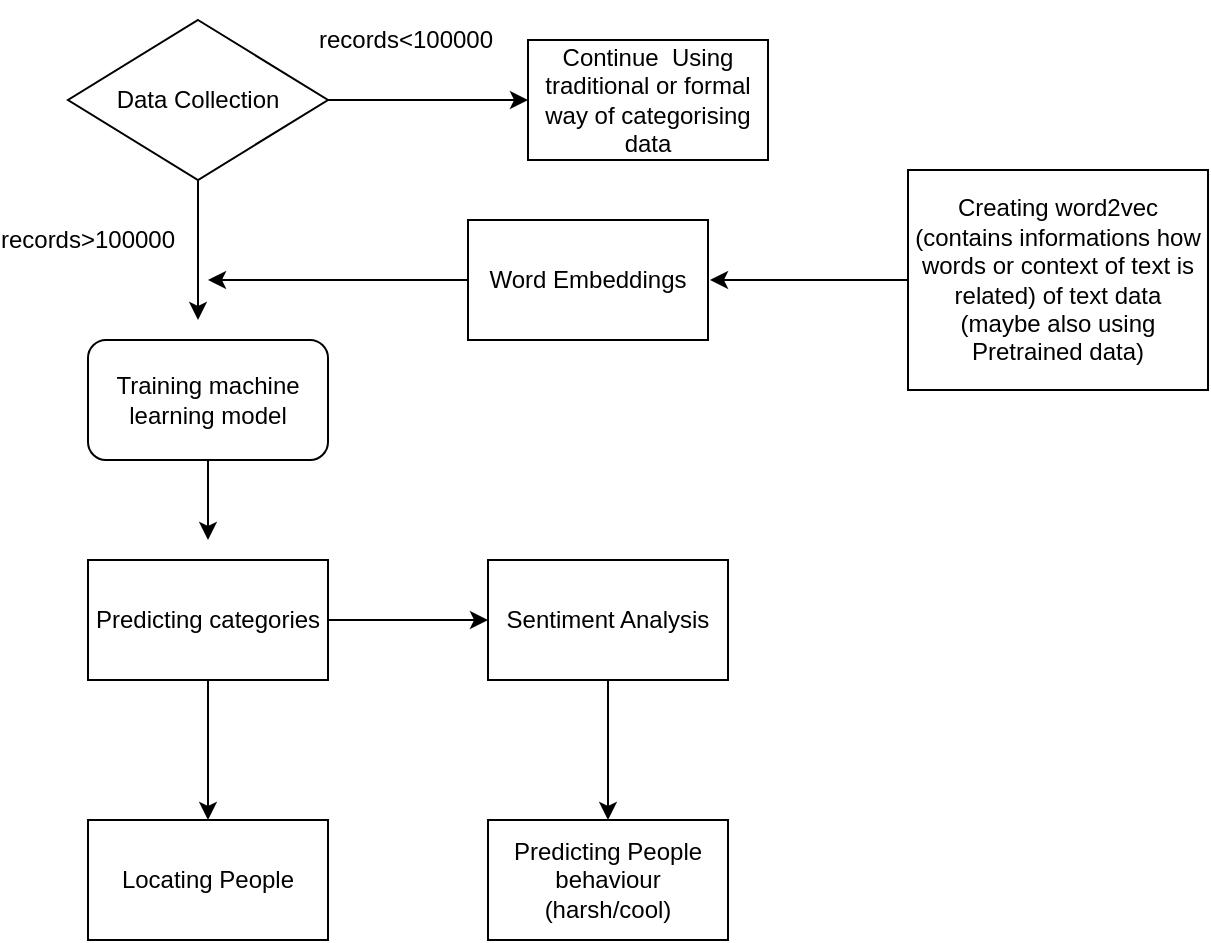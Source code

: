 <mxfile version="10.4.0" type="github"><diagram id="Mv2w0-TOs9MNQ4WdZRCM" name="Page-1"><mxGraphModel dx="502" dy="366" grid="1" gridSize="10" guides="1" tooltips="1" connect="1" arrows="1" fold="1" page="1" pageScale="1" pageWidth="850" pageHeight="1100" math="0" shadow="0"><root><mxCell id="0"/><mxCell id="1" parent="0"/><mxCell id="9j3f60XRd3tzoWbjvtz--1" value="Training machine learning model" style="rounded=1;whiteSpace=wrap;html=1;" parent="1" vertex="1"><mxGeometry x="50" y="220" width="120" height="60" as="geometry"/></mxCell><mxCell id="9j3f60XRd3tzoWbjvtz--24" value="" style="edgeStyle=orthogonalEdgeStyle;rounded=0;orthogonalLoop=1;jettySize=auto;html=1;entryX=0;entryY=0.5;entryDx=0;entryDy=0;" parent="1" source="9j3f60XRd3tzoWbjvtz--3" target="9j3f60XRd3tzoWbjvtz--26" edge="1"><mxGeometry relative="1" as="geometry"><mxPoint x="250" y="100" as="targetPoint"/></mxGeometry></mxCell><mxCell id="9j3f60XRd3tzoWbjvtz--3" value="Data Collection" style="rhombus;whiteSpace=wrap;html=1;" parent="1" vertex="1"><mxGeometry x="40" y="60" width="130" height="80" as="geometry"/></mxCell><mxCell id="9j3f60XRd3tzoWbjvtz--6" value="records&amp;gt;100000" style="text;html=1;strokeColor=none;fillColor=none;align=center;verticalAlign=middle;whiteSpace=wrap;rounded=0;direction=north;" parent="1" vertex="1"><mxGeometry x="40" y="150" width="20" height="40" as="geometry"/></mxCell><mxCell id="9j3f60XRd3tzoWbjvtz--8" value="" style="endArrow=classic;html=1;exitX=0.5;exitY=1;exitDx=0;exitDy=0;" parent="1" source="9j3f60XRd3tzoWbjvtz--3" edge="1"><mxGeometry width="50" height="50" relative="1" as="geometry"><mxPoint x="90" y="170" as="sourcePoint"/><mxPoint x="105" y="210" as="targetPoint"/></mxGeometry></mxCell><mxCell id="9j3f60XRd3tzoWbjvtz--9" value="" style="endArrow=classic;html=1;exitX=0.5;exitY=1;exitDx=0;exitDy=0;" parent="1" source="9j3f60XRd3tzoWbjvtz--1" edge="1"><mxGeometry width="50" height="50" relative="1" as="geometry"><mxPoint x="40" y="350" as="sourcePoint"/><mxPoint x="110" y="320" as="targetPoint"/></mxGeometry></mxCell><mxCell id="9j3f60XRd3tzoWbjvtz--12" value="" style="edgeStyle=orthogonalEdgeStyle;rounded=0;orthogonalLoop=1;jettySize=auto;html=1;" parent="1" source="9j3f60XRd3tzoWbjvtz--10" target="9j3f60XRd3tzoWbjvtz--11" edge="1"><mxGeometry relative="1" as="geometry"/></mxCell><mxCell id="9j3f60XRd3tzoWbjvtz--15" value="" style="edgeStyle=orthogonalEdgeStyle;rounded=0;orthogonalLoop=1;jettySize=auto;html=1;" parent="1" source="9j3f60XRd3tzoWbjvtz--10" target="9j3f60XRd3tzoWbjvtz--14" edge="1"><mxGeometry relative="1" as="geometry"/></mxCell><mxCell id="9j3f60XRd3tzoWbjvtz--10" value="Predicting categories" style="rounded=0;whiteSpace=wrap;html=1;" parent="1" vertex="1"><mxGeometry x="50" y="330" width="120" height="60" as="geometry"/></mxCell><mxCell id="9j3f60XRd3tzoWbjvtz--14" value="Locating People" style="rounded=0;whiteSpace=wrap;html=1;" parent="1" vertex="1"><mxGeometry x="50" y="460" width="120" height="60" as="geometry"/></mxCell><mxCell id="9j3f60XRd3tzoWbjvtz--11" value="Sentiment Analysis" style="rounded=0;whiteSpace=wrap;html=1;" parent="1" vertex="1"><mxGeometry x="250" y="330" width="120" height="60" as="geometry"/></mxCell><mxCell id="9j3f60XRd3tzoWbjvtz--17" style="edgeStyle=orthogonalEdgeStyle;rounded=0;orthogonalLoop=1;jettySize=auto;html=1;" parent="1" source="9j3f60XRd3tzoWbjvtz--16" edge="1"><mxGeometry relative="1" as="geometry"><mxPoint x="110" y="190" as="targetPoint"/></mxGeometry></mxCell><mxCell id="9j3f60XRd3tzoWbjvtz--16" value="Word Embeddings" style="rounded=0;whiteSpace=wrap;html=1;" parent="1" vertex="1"><mxGeometry x="240" y="160" width="120" height="60" as="geometry"/></mxCell><mxCell id="9j3f60XRd3tzoWbjvtz--19" value="" style="endArrow=classic;html=1;exitX=0.5;exitY=1;exitDx=0;exitDy=0;" parent="1" source="9j3f60XRd3tzoWbjvtz--11" edge="1"><mxGeometry width="50" height="50" relative="1" as="geometry"><mxPoint x="370" y="385" as="sourcePoint"/><mxPoint x="310" y="460" as="targetPoint"/></mxGeometry></mxCell><mxCell id="9j3f60XRd3tzoWbjvtz--20" value="Predicting People behaviour (harsh/cool)" style="rounded=0;whiteSpace=wrap;html=1;" parent="1" vertex="1"><mxGeometry x="250" y="460" width="120" height="60" as="geometry"/></mxCell><mxCell id="9j3f60XRd3tzoWbjvtz--26" value="Continue &amp;nbsp;Using traditional or formal way of categorising data" style="rounded=0;whiteSpace=wrap;html=1;" parent="1" vertex="1"><mxGeometry x="270" y="70" width="120" height="60" as="geometry"/></mxCell><mxCell id="9j3f60XRd3tzoWbjvtz--27" value="records&amp;lt;100000" style="text;html=1;strokeColor=none;fillColor=none;align=center;verticalAlign=middle;whiteSpace=wrap;rounded=0;direction=north;" parent="1" vertex="1"><mxGeometry x="199" y="50" width="20" height="40" as="geometry"/></mxCell><mxCell id="P6AyoFh-HKmQgn5uH9RB-1" value="Creating word2vec (contains informations how words or context of text is related) of text data&lt;br&gt;(maybe also using Pretrained data)&lt;br&gt;" style="rounded=0;whiteSpace=wrap;html=1;" vertex="1" parent="1"><mxGeometry x="460" y="135" width="150" height="110" as="geometry"/></mxCell><mxCell id="P6AyoFh-HKmQgn5uH9RB-2" value="" style="endArrow=classic;html=1;exitX=0;exitY=0.5;exitDx=0;exitDy=0;" edge="1" parent="1" source="P6AyoFh-HKmQgn5uH9RB-1"><mxGeometry width="50" height="50" relative="1" as="geometry"><mxPoint x="370" y="315" as="sourcePoint"/><mxPoint x="361" y="190" as="targetPoint"/></mxGeometry></mxCell></root></mxGraphModel></diagram></mxfile>